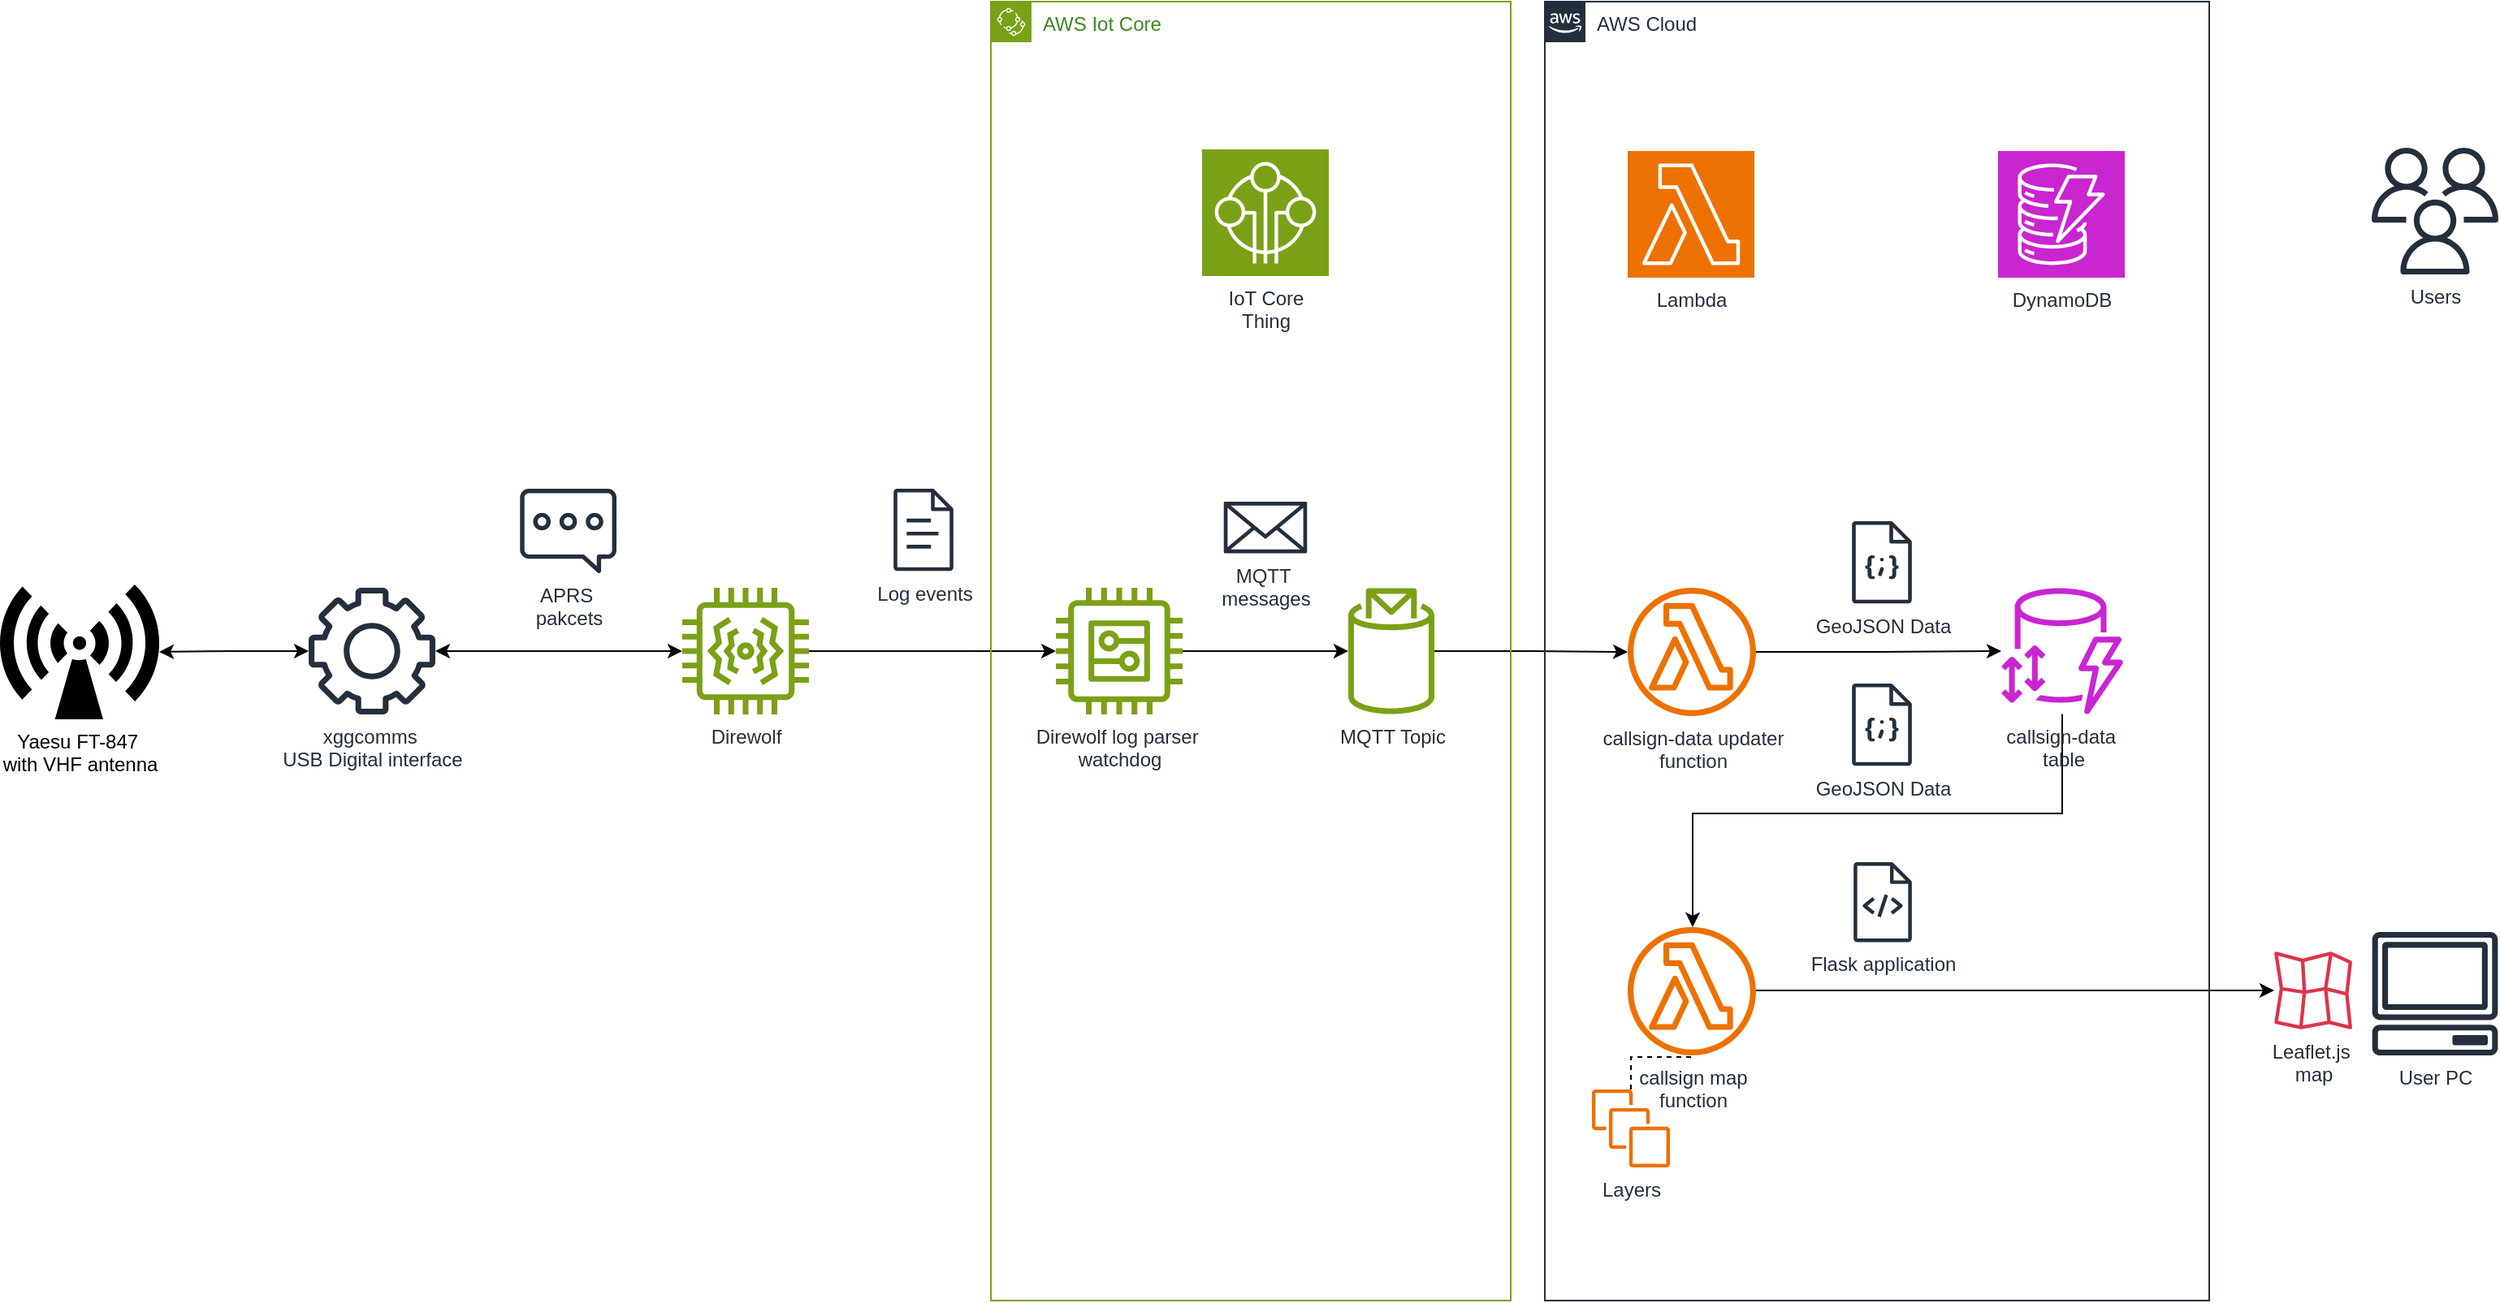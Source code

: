 <mxfile version="25.0.2">
  <diagram name="Page-1" id="S8CuM7U9LiAPq1fTevWN">
    <mxGraphModel dx="2284" dy="835" grid="1" gridSize="10" guides="1" tooltips="1" connect="1" arrows="1" fold="1" page="1" pageScale="1" pageWidth="850" pageHeight="1100" math="0" shadow="0">
      <root>
        <mxCell id="0" />
        <mxCell id="1" parent="0" />
        <mxCell id="3GJUlnVpZ_GFLkOYyEOu-1" value="Yaesu FT-847&amp;nbsp;&lt;div&gt;with VHF antenna&lt;/div&gt;" style="shape=mxgraph.signs.safety.non-ionizing_radiation;html=1;pointerEvents=1;fillColor=#000000;strokeColor=none;verticalLabelPosition=bottom;verticalAlign=top;align=center;sketch=0;" parent="1" vertex="1">
          <mxGeometry x="-120" y="509" width="98" height="83" as="geometry" />
        </mxCell>
        <mxCell id="3GJUlnVpZ_GFLkOYyEOu-26" style="edgeStyle=orthogonalEdgeStyle;rounded=0;orthogonalLoop=1;jettySize=auto;html=1;" parent="1" source="3GJUlnVpZ_GFLkOYyEOu-3" target="3GJUlnVpZ_GFLkOYyEOu-14" edge="1">
          <mxGeometry relative="1" as="geometry" />
        </mxCell>
        <mxCell id="3GJUlnVpZ_GFLkOYyEOu-3" value="Direwolf log parser&amp;nbsp;&lt;div&gt;watchdog&lt;/div&gt;" style="sketch=0;outlineConnect=0;fontColor=#232F3E;gradientColor=none;fillColor=#7AA116;strokeColor=none;dashed=0;verticalLabelPosition=bottom;verticalAlign=top;align=center;html=1;fontSize=12;fontStyle=0;aspect=fixed;pointerEvents=1;shape=mxgraph.aws4.generic;" parent="1" vertex="1">
          <mxGeometry x="530" y="511" width="78" height="78" as="geometry" />
        </mxCell>
        <mxCell id="3GJUlnVpZ_GFLkOYyEOu-4" value="GeoJSON Data" style="sketch=0;outlineConnect=0;fontColor=#232F3E;gradientColor=none;fillColor=#232F3D;strokeColor=none;dashed=0;verticalLabelPosition=bottom;verticalAlign=top;align=center;html=1;fontSize=12;fontStyle=0;aspect=fixed;pointerEvents=1;shape=mxgraph.aws4.json_script;" parent="1" vertex="1">
          <mxGeometry x="1020" y="470" width="37" height="50.63" as="geometry" />
        </mxCell>
        <mxCell id="3GJUlnVpZ_GFLkOYyEOu-11" style="edgeStyle=orthogonalEdgeStyle;rounded=0;orthogonalLoop=1;jettySize=auto;html=1;startArrow=classic;startFill=1;" parent="1" source="3GJUlnVpZ_GFLkOYyEOu-6" target="3GJUlnVpZ_GFLkOYyEOu-9" edge="1">
          <mxGeometry relative="1" as="geometry" />
        </mxCell>
        <mxCell id="3GJUlnVpZ_GFLkOYyEOu-6" value="xggcomms&amp;nbsp;&lt;div&gt;USB Digital interface&lt;/div&gt;" style="sketch=0;outlineConnect=0;fontColor=#232F3E;gradientColor=none;fillColor=#232F3D;strokeColor=none;dashed=0;verticalLabelPosition=bottom;verticalAlign=top;align=center;html=1;fontSize=12;fontStyle=0;aspect=fixed;pointerEvents=1;shape=mxgraph.aws4.gear;" parent="1" vertex="1">
          <mxGeometry x="70" y="511" width="78" height="78" as="geometry" />
        </mxCell>
        <mxCell id="3GJUlnVpZ_GFLkOYyEOu-7" value="APRS&amp;nbsp;&lt;div&gt;pakcets&lt;/div&gt;" style="sketch=0;outlineConnect=0;fontColor=#232F3E;gradientColor=none;fillColor=#232F3D;strokeColor=none;dashed=0;verticalLabelPosition=bottom;verticalAlign=top;align=center;html=1;fontSize=12;fontStyle=0;aspect=fixed;pointerEvents=1;shape=mxgraph.aws4.chat;" parent="1" vertex="1">
          <mxGeometry x="200" y="450" width="59.65" height="52" as="geometry" />
        </mxCell>
        <mxCell id="3GJUlnVpZ_GFLkOYyEOu-12" style="edgeStyle=orthogonalEdgeStyle;rounded=0;orthogonalLoop=1;jettySize=auto;html=1;" parent="1" source="3GJUlnVpZ_GFLkOYyEOu-9" target="3GJUlnVpZ_GFLkOYyEOu-3" edge="1">
          <mxGeometry relative="1" as="geometry" />
        </mxCell>
        <mxCell id="3GJUlnVpZ_GFLkOYyEOu-9" value="Direwolf" style="sketch=0;outlineConnect=0;fontColor=#232F3E;gradientColor=none;fillColor=#7AA116;strokeColor=none;dashed=0;verticalLabelPosition=bottom;verticalAlign=top;align=center;html=1;fontSize=12;fontStyle=0;aspect=fixed;pointerEvents=1;shape=mxgraph.aws4.iot_thing_vibration_sensor;" parent="1" vertex="1">
          <mxGeometry x="300" y="511" width="78" height="78" as="geometry" />
        </mxCell>
        <mxCell id="3GJUlnVpZ_GFLkOYyEOu-13" style="edgeStyle=orthogonalEdgeStyle;rounded=0;orthogonalLoop=1;jettySize=auto;html=1;entryX=1;entryY=0.5;entryDx=0;entryDy=0;entryPerimeter=0;startArrow=classic;startFill=1;" parent="1" source="3GJUlnVpZ_GFLkOYyEOu-6" target="3GJUlnVpZ_GFLkOYyEOu-1" edge="1">
          <mxGeometry relative="1" as="geometry" />
        </mxCell>
        <mxCell id="3GJUlnVpZ_GFLkOYyEOu-27" style="edgeStyle=orthogonalEdgeStyle;rounded=0;orthogonalLoop=1;jettySize=auto;html=1;" parent="1" source="3GJUlnVpZ_GFLkOYyEOu-14" target="3GJUlnVpZ_GFLkOYyEOu-16" edge="1">
          <mxGeometry relative="1" as="geometry" />
        </mxCell>
        <mxCell id="3GJUlnVpZ_GFLkOYyEOu-14" value="MQTT Topic" style="sketch=0;outlineConnect=0;fontColor=#232F3E;gradientColor=none;fillColor=#7AA116;strokeColor=none;dashed=0;verticalLabelPosition=bottom;verticalAlign=top;align=center;html=1;fontSize=12;fontStyle=0;aspect=fixed;pointerEvents=1;shape=mxgraph.aws4.topic_2;" parent="1" vertex="1">
          <mxGeometry x="710" y="511" width="53" height="78" as="geometry" />
        </mxCell>
        <mxCell id="3GJUlnVpZ_GFLkOYyEOu-28" style="edgeStyle=orthogonalEdgeStyle;rounded=0;orthogonalLoop=1;jettySize=auto;html=1;" parent="1" source="3GJUlnVpZ_GFLkOYyEOu-16" target="3GJUlnVpZ_GFLkOYyEOu-18" edge="1">
          <mxGeometry relative="1" as="geometry" />
        </mxCell>
        <mxCell id="3GJUlnVpZ_GFLkOYyEOu-16" value="callsign-data updater&lt;div&gt;function&lt;/div&gt;" style="sketch=0;outlineConnect=0;fontColor=#232F3E;gradientColor=none;fillColor=#ED7100;strokeColor=none;dashed=0;verticalLabelPosition=bottom;verticalAlign=top;align=center;html=1;fontSize=12;fontStyle=0;aspect=fixed;pointerEvents=1;shape=mxgraph.aws4.lambda_function;" parent="1" vertex="1">
          <mxGeometry x="882" y="511" width="79" height="79" as="geometry" />
        </mxCell>
        <mxCell id="3GJUlnVpZ_GFLkOYyEOu-29" style="edgeStyle=orthogonalEdgeStyle;rounded=0;orthogonalLoop=1;jettySize=auto;html=1;" parent="1" source="3GJUlnVpZ_GFLkOYyEOu-18" target="3GJUlnVpZ_GFLkOYyEOu-19" edge="1">
          <mxGeometry relative="1" as="geometry">
            <Array as="points">
              <mxPoint x="1150" y="650" />
              <mxPoint x="922" y="650" />
            </Array>
          </mxGeometry>
        </mxCell>
        <mxCell id="3GJUlnVpZ_GFLkOYyEOu-18" value="callsign-data&amp;nbsp;&lt;div&gt;&lt;span style=&quot;background-color: initial;&quot;&gt;table&lt;/span&gt;&lt;/div&gt;" style="sketch=0;outlineConnect=0;fontColor=#232F3E;gradientColor=none;fillColor=#C925D1;strokeColor=none;dashed=0;verticalLabelPosition=bottom;verticalAlign=top;align=center;html=1;fontSize=12;fontStyle=0;aspect=fixed;pointerEvents=1;shape=mxgraph.aws4.dynamodb_standard_access_table_class;" parent="1" vertex="1">
          <mxGeometry x="1112" y="511" width="75" height="78" as="geometry" />
        </mxCell>
        <mxCell id="3GJUlnVpZ_GFLkOYyEOu-30" style="edgeStyle=orthogonalEdgeStyle;rounded=0;orthogonalLoop=1;jettySize=auto;html=1;" parent="1" source="3GJUlnVpZ_GFLkOYyEOu-19" edge="1">
          <mxGeometry relative="1" as="geometry">
            <mxPoint x="1280" y="759" as="targetPoint" />
          </mxGeometry>
        </mxCell>
        <mxCell id="3GJUlnVpZ_GFLkOYyEOu-19" value="callsign&lt;span style=&quot;background-color: initial;&quot;&gt;&amp;nbsp;map&lt;/span&gt;&lt;div&gt;&lt;div&gt;function&lt;/div&gt;&lt;/div&gt;" style="sketch=0;outlineConnect=0;fontColor=#232F3E;gradientColor=none;fillColor=#ED7100;strokeColor=none;dashed=0;verticalLabelPosition=bottom;verticalAlign=top;align=center;html=1;fontSize=12;fontStyle=0;aspect=fixed;pointerEvents=1;shape=mxgraph.aws4.lambda_function;" parent="1" vertex="1">
          <mxGeometry x="882" y="720" width="79" height="79" as="geometry" />
        </mxCell>
        <mxCell id="3GJUlnVpZ_GFLkOYyEOu-24" value="Users" style="sketch=0;outlineConnect=0;fontColor=#232F3E;gradientColor=none;fillColor=#232F3D;strokeColor=none;dashed=0;verticalLabelPosition=bottom;verticalAlign=top;align=center;html=1;fontSize=12;fontStyle=0;aspect=fixed;pointerEvents=1;shape=mxgraph.aws4.users;" parent="1" vertex="1">
          <mxGeometry x="1340" y="240" width="78" height="78" as="geometry" />
        </mxCell>
        <mxCell id="3GJUlnVpZ_GFLkOYyEOu-25" value="User PC" style="sketch=0;outlineConnect=0;fontColor=#232F3E;gradientColor=none;fillColor=#232F3D;strokeColor=none;dashed=0;verticalLabelPosition=bottom;verticalAlign=top;align=center;html=1;fontSize=12;fontStyle=0;aspect=fixed;pointerEvents=1;shape=mxgraph.aws4.client;" parent="1" vertex="1">
          <mxGeometry x="1340" y="723" width="78" height="76" as="geometry" />
        </mxCell>
        <mxCell id="3GJUlnVpZ_GFLkOYyEOu-33" value="Leaflet.js&amp;nbsp;&lt;div&gt;map&lt;/div&gt;" style="sketch=0;outlineConnect=0;fontColor=#232F3E;gradientColor=none;fillColor=#DD344C;strokeColor=none;dashed=0;verticalLabelPosition=bottom;verticalAlign=top;align=center;html=1;fontSize=12;fontStyle=0;aspect=fixed;shape=mxgraph.aws4.location_service_map;" parent="1" vertex="1">
          <mxGeometry x="1280" y="735" width="48" height="48" as="geometry" />
        </mxCell>
        <mxCell id="3GJUlnVpZ_GFLkOYyEOu-37" value="AWS Cloud" style="points=[[0,0],[0.25,0],[0.5,0],[0.75,0],[1,0],[1,0.25],[1,0.5],[1,0.75],[1,1],[0.75,1],[0.5,1],[0.25,1],[0,1],[0,0.75],[0,0.5],[0,0.25]];outlineConnect=0;gradientColor=none;html=1;whiteSpace=wrap;fontSize=12;fontStyle=0;container=1;pointerEvents=0;collapsible=0;recursiveResize=0;shape=mxgraph.aws4.group;grIcon=mxgraph.aws4.group_aws_cloud_alt;strokeColor=#232F3E;fillColor=none;verticalAlign=top;align=left;spacingLeft=30;fontColor=#232F3E;dashed=0;" parent="1" vertex="1">
          <mxGeometry x="831" y="150" width="409" height="800" as="geometry" />
        </mxCell>
        <mxCell id="3GJUlnVpZ_GFLkOYyEOu-15" value="Lambda" style="sketch=0;points=[[0,0,0],[0.25,0,0],[0.5,0,0],[0.75,0,0],[1,0,0],[0,1,0],[0.25,1,0],[0.5,1,0],[0.75,1,0],[1,1,0],[0,0.25,0],[0,0.5,0],[0,0.75,0],[1,0.25,0],[1,0.5,0],[1,0.75,0]];outlineConnect=0;fontColor=#232F3E;fillColor=#ED7100;strokeColor=#ffffff;dashed=0;verticalLabelPosition=bottom;verticalAlign=top;align=center;html=1;fontSize=12;fontStyle=0;aspect=fixed;shape=mxgraph.aws4.resourceIcon;resIcon=mxgraph.aws4.lambda;" parent="3GJUlnVpZ_GFLkOYyEOu-37" vertex="1">
          <mxGeometry x="51" y="92" width="78" height="78" as="geometry" />
        </mxCell>
        <mxCell id="3GJUlnVpZ_GFLkOYyEOu-17" value="DynamoDB" style="sketch=0;points=[[0,0,0],[0.25,0,0],[0.5,0,0],[0.75,0,0],[1,0,0],[0,1,0],[0.25,1,0],[0.5,1,0],[0.75,1,0],[1,1,0],[0,0.25,0],[0,0.5,0],[0,0.75,0],[1,0.25,0],[1,0.5,0],[1,0.75,0]];outlineConnect=0;fontColor=#232F3E;fillColor=#C925D1;strokeColor=#ffffff;dashed=0;verticalLabelPosition=bottom;verticalAlign=top;align=center;html=1;fontSize=12;fontStyle=0;aspect=fixed;shape=mxgraph.aws4.resourceIcon;resIcon=mxgraph.aws4.dynamodb;" parent="3GJUlnVpZ_GFLkOYyEOu-37" vertex="1">
          <mxGeometry x="279" y="92" width="78" height="78" as="geometry" />
        </mxCell>
        <mxCell id="hOzIQSjLizpKpSgT3K-C-1" value="Layers" style="sketch=0;outlineConnect=0;fontColor=#232F3E;gradientColor=none;fillColor=#ED7100;strokeColor=none;dashed=0;verticalLabelPosition=bottom;verticalAlign=top;align=center;html=1;fontSize=12;fontStyle=0;aspect=fixed;pointerEvents=1;shape=mxgraph.aws4.instances;" parent="3GJUlnVpZ_GFLkOYyEOu-37" vertex="1">
          <mxGeometry x="29" y="670" width="48" height="48" as="geometry" />
        </mxCell>
        <mxCell id="3GJUlnVpZ_GFLkOYyEOu-36" value="GeoJSON Data" style="sketch=0;outlineConnect=0;fontColor=#232F3E;gradientColor=none;fillColor=#232F3D;strokeColor=none;dashed=0;verticalLabelPosition=bottom;verticalAlign=top;align=center;html=1;fontSize=12;fontStyle=0;aspect=fixed;pointerEvents=1;shape=mxgraph.aws4.json_script;" parent="3GJUlnVpZ_GFLkOYyEOu-37" vertex="1">
          <mxGeometry x="189" y="420" width="37" height="50.63" as="geometry" />
        </mxCell>
        <mxCell id="hOzIQSjLizpKpSgT3K-C-4" value="Flask application" style="sketch=0;outlineConnect=0;fontColor=#232F3E;gradientColor=none;fillColor=#232F3D;strokeColor=none;dashed=0;verticalLabelPosition=bottom;verticalAlign=top;align=center;html=1;fontSize=12;fontStyle=0;aspect=fixed;pointerEvents=1;shape=mxgraph.aws4.source_code;" parent="3GJUlnVpZ_GFLkOYyEOu-37" vertex="1">
          <mxGeometry x="190" y="530" width="36" height="49.26" as="geometry" />
        </mxCell>
        <mxCell id="3GJUlnVpZ_GFLkOYyEOu-38" value="AWS Iot Core" style="points=[[0,0],[0.25,0],[0.5,0],[0.75,0],[1,0],[1,0.25],[1,0.5],[1,0.75],[1,1],[0.75,1],[0.5,1],[0.25,1],[0,1],[0,0.75],[0,0.5],[0,0.25]];outlineConnect=0;gradientColor=none;html=1;whiteSpace=wrap;fontSize=12;fontStyle=0;container=1;pointerEvents=0;collapsible=0;recursiveResize=0;shape=mxgraph.aws4.group;grIcon=mxgraph.aws4.group_iot_greengrass_deployment;strokeColor=#7AA116;fillColor=none;verticalAlign=top;align=left;spacingLeft=30;fontColor=#3F8624;dashed=0;" parent="1" vertex="1">
          <mxGeometry x="490" y="150" width="320" height="800" as="geometry" />
        </mxCell>
        <mxCell id="3GJUlnVpZ_GFLkOYyEOu-2" value="IoT Core&lt;div&gt;Thing&lt;/div&gt;" style="sketch=0;points=[[0,0,0],[0.25,0,0],[0.5,0,0],[0.75,0,0],[1,0,0],[0,1,0],[0.25,1,0],[0.5,1,0],[0.75,1,0],[1,1,0],[0,0.25,0],[0,0.5,0],[0,0.75,0],[1,0.25,0],[1,0.5,0],[1,0.75,0]];outlineConnect=0;fontColor=#232F3E;fillColor=#7AA116;strokeColor=#ffffff;dashed=0;verticalLabelPosition=bottom;verticalAlign=top;align=center;html=1;fontSize=12;fontStyle=0;aspect=fixed;shape=mxgraph.aws4.resourceIcon;resIcon=mxgraph.aws4.internet_of_things;" parent="3GJUlnVpZ_GFLkOYyEOu-38" vertex="1">
          <mxGeometry x="130" y="91" width="78" height="78" as="geometry" />
        </mxCell>
        <mxCell id="lLipxyr6jAkMaMu90-OG-1" value="MQTT&amp;nbsp;&lt;div&gt;messages&lt;/div&gt;" style="sketch=0;outlineConnect=0;fontColor=#232F3E;gradientColor=none;fillColor=#232F3D;strokeColor=none;dashed=0;verticalLabelPosition=bottom;verticalAlign=top;align=center;html=1;fontSize=12;fontStyle=0;aspect=fixed;pointerEvents=1;shape=mxgraph.aws4.email_2;" vertex="1" parent="3GJUlnVpZ_GFLkOYyEOu-38">
          <mxGeometry x="143.36" y="307.79" width="51.28" height="32.21" as="geometry" />
        </mxCell>
        <mxCell id="hOzIQSjLizpKpSgT3K-C-2" style="edgeStyle=orthogonalEdgeStyle;rounded=0;orthogonalLoop=1;jettySize=auto;html=1;dashed=1;endArrow=none;endFill=0;" parent="1" source="hOzIQSjLizpKpSgT3K-C-1" target="3GJUlnVpZ_GFLkOYyEOu-19" edge="1">
          <mxGeometry relative="1" as="geometry" />
        </mxCell>
        <mxCell id="lLipxyr6jAkMaMu90-OG-2" value="Log events" style="sketch=0;outlineConnect=0;fontColor=#232F3E;gradientColor=none;fillColor=#232F3D;strokeColor=none;dashed=0;verticalLabelPosition=bottom;verticalAlign=top;align=center;html=1;fontSize=12;fontStyle=0;aspect=fixed;pointerEvents=1;shape=mxgraph.aws4.document;" vertex="1" parent="1">
          <mxGeometry x="430" y="450" width="37" height="50.63" as="geometry" />
        </mxCell>
      </root>
    </mxGraphModel>
  </diagram>
</mxfile>
